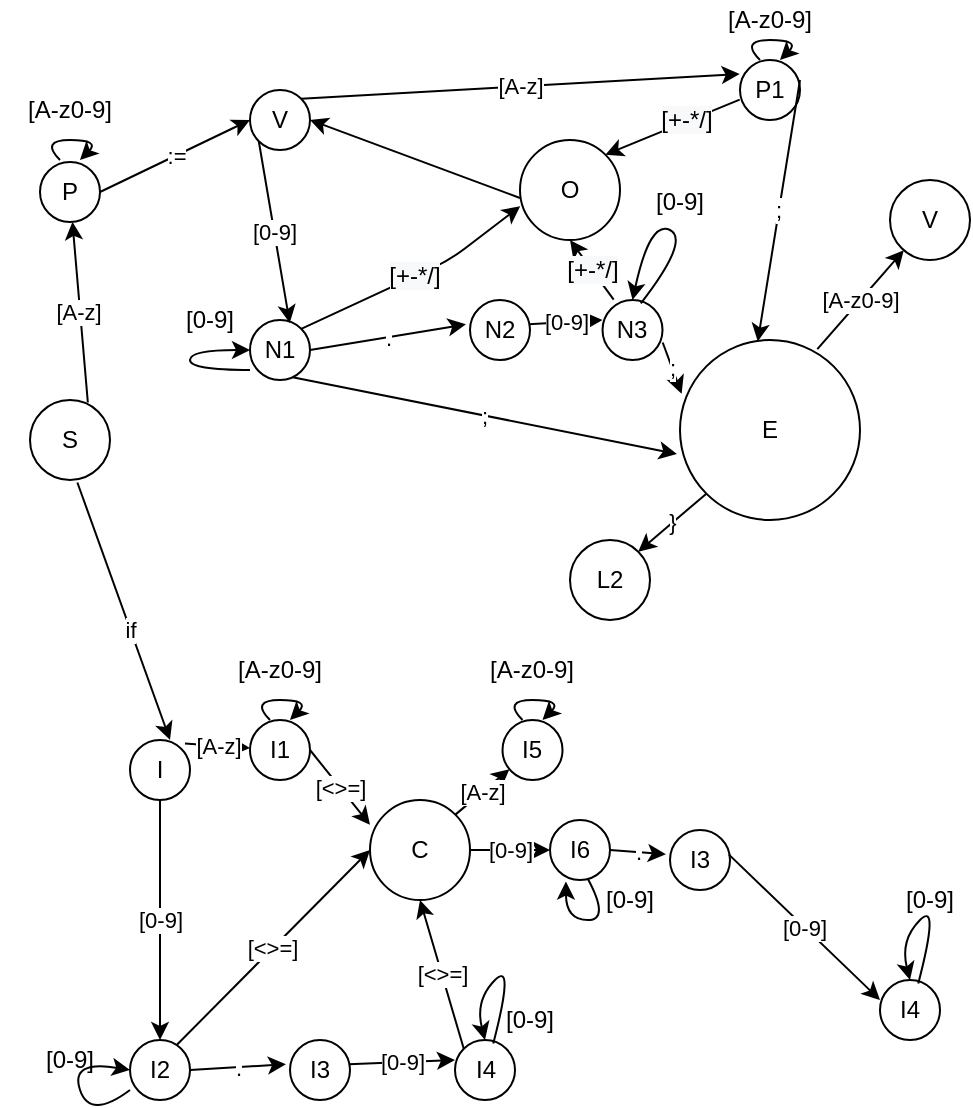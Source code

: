 <mxfile version="14.1.1" type="github">
  <diagram name="Page-1" id="42789a77-a242-8287-6e28-9cd8cfd52e62">
    <mxGraphModel dx="868" dy="450" grid="1" gridSize="10" guides="1" tooltips="1" connect="1" arrows="1" fold="1" page="1" pageScale="1" pageWidth="1100" pageHeight="850" background="#ffffff" math="0" shadow="0">
      <root>
        <mxCell id="0" />
        <mxCell id="1" parent="0" />
        <mxCell id="IyQLddVZmNQbLy9rUTHX-1" value="P" style="ellipse;whiteSpace=wrap;html=1;aspect=fixed;" vertex="1" parent="1">
          <mxGeometry x="205" y="91" width="30" height="30" as="geometry" />
        </mxCell>
        <mxCell id="IyQLddVZmNQbLy9rUTHX-2" value="S" style="ellipse;whiteSpace=wrap;html=1;aspect=fixed;" vertex="1" parent="1">
          <mxGeometry x="200" y="210" width="40" height="40" as="geometry" />
        </mxCell>
        <mxCell id="IyQLddVZmNQbLy9rUTHX-5" value="I" style="ellipse;whiteSpace=wrap;html=1;aspect=fixed;" vertex="1" parent="1">
          <mxGeometry x="250" y="380" width="30" height="30" as="geometry" />
        </mxCell>
        <mxCell id="IyQLddVZmNQbLy9rUTHX-6" value="" style="endArrow=classic;html=1;entryX=0.667;entryY=0;entryDx=0;entryDy=0;entryPerimeter=0;exitX=0.592;exitY=1.031;exitDx=0;exitDy=0;exitPerimeter=0;" edge="1" parent="1" source="IyQLddVZmNQbLy9rUTHX-2" target="IyQLddVZmNQbLy9rUTHX-5">
          <mxGeometry width="50" height="50" relative="1" as="geometry">
            <mxPoint x="220" y="260" as="sourcePoint" />
            <mxPoint x="220" y="520" as="targetPoint" />
          </mxGeometry>
        </mxCell>
        <mxCell id="IyQLddVZmNQbLy9rUTHX-66" value="if" style="edgeLabel;html=1;align=center;verticalAlign=middle;resizable=0;points=[];" vertex="1" connectable="0" parent="IyQLddVZmNQbLy9rUTHX-6">
          <mxGeometry x="0.15" relative="1" as="geometry">
            <mxPoint x="-1" as="offset" />
          </mxGeometry>
        </mxCell>
        <mxCell id="IyQLddVZmNQbLy9rUTHX-7" value="" style="curved=1;endArrow=classic;html=1;" edge="1" parent="1">
          <mxGeometry width="50" height="50" relative="1" as="geometry">
            <mxPoint x="215" y="90" as="sourcePoint" />
            <mxPoint x="225" y="90" as="targetPoint" />
            <Array as="points">
              <mxPoint x="205" y="80" />
              <mxPoint x="235" y="80" />
            </Array>
          </mxGeometry>
        </mxCell>
        <mxCell id="IyQLddVZmNQbLy9rUTHX-8" value="[A-z0-9]" style="text;html=1;strokeColor=none;fillColor=none;align=center;verticalAlign=middle;whiteSpace=wrap;rounded=0;" vertex="1" parent="1">
          <mxGeometry x="185" y="50" width="70" height="30" as="geometry" />
        </mxCell>
        <mxCell id="IyQLddVZmNQbLy9rUTHX-13" value="V" style="ellipse;whiteSpace=wrap;html=1;aspect=fixed;" vertex="1" parent="1">
          <mxGeometry x="310" y="55" width="30" height="30" as="geometry" />
        </mxCell>
        <mxCell id="IyQLddVZmNQbLy9rUTHX-14" value="[A-z]" style="endArrow=classic;html=1;exitX=1;exitY=0;exitDx=0;exitDy=0;entryX=-0.005;entryY=0.232;entryDx=0;entryDy=0;entryPerimeter=0;" edge="1" parent="1" source="IyQLddVZmNQbLy9rUTHX-13" target="IyQLddVZmNQbLy9rUTHX-49">
          <mxGeometry width="50" height="50" relative="1" as="geometry">
            <mxPoint x="400" y="90" as="sourcePoint" />
            <mxPoint x="430" y="60" as="targetPoint" />
          </mxGeometry>
        </mxCell>
        <mxCell id="IyQLddVZmNQbLy9rUTHX-15" value="N1" style="ellipse;whiteSpace=wrap;html=1;aspect=fixed;" vertex="1" parent="1">
          <mxGeometry x="310" y="170" width="30" height="30" as="geometry" />
        </mxCell>
        <mxCell id="IyQLddVZmNQbLy9rUTHX-17" value="N2" style="ellipse;whiteSpace=wrap;html=1;aspect=fixed;" vertex="1" parent="1">
          <mxGeometry x="420" y="160" width="30" height="30" as="geometry" />
        </mxCell>
        <mxCell id="IyQLddVZmNQbLy9rUTHX-23" value="" style="endArrow=classic;html=1;exitX=0.723;exitY=0.031;exitDx=0;exitDy=0;exitPerimeter=0;" edge="1" parent="1" source="IyQLddVZmNQbLy9rUTHX-2" target="IyQLddVZmNQbLy9rUTHX-1">
          <mxGeometry relative="1" as="geometry">
            <mxPoint x="360" y="190" as="sourcePoint" />
            <mxPoint x="460" y="190" as="targetPoint" />
          </mxGeometry>
        </mxCell>
        <mxCell id="IyQLddVZmNQbLy9rUTHX-24" value="[A-z]" style="edgeLabel;resizable=0;html=1;align=center;verticalAlign=middle;" connectable="0" vertex="1" parent="IyQLddVZmNQbLy9rUTHX-23">
          <mxGeometry relative="1" as="geometry">
            <mxPoint x="-1" as="offset" />
          </mxGeometry>
        </mxCell>
        <mxCell id="IyQLddVZmNQbLy9rUTHX-25" value="" style="endArrow=classic;html=1;exitX=1;exitY=0.5;exitDx=0;exitDy=0;entryX=0;entryY=0.5;entryDx=0;entryDy=0;" edge="1" parent="1" source="IyQLddVZmNQbLy9rUTHX-1" target="IyQLddVZmNQbLy9rUTHX-13">
          <mxGeometry relative="1" as="geometry">
            <mxPoint x="330" y="105.76" as="sourcePoint" />
            <mxPoint x="370" y="106" as="targetPoint" />
          </mxGeometry>
        </mxCell>
        <mxCell id="IyQLddVZmNQbLy9rUTHX-26" value=":=" style="edgeLabel;resizable=0;html=1;align=center;verticalAlign=middle;" connectable="0" vertex="1" parent="IyQLddVZmNQbLy9rUTHX-25">
          <mxGeometry relative="1" as="geometry" />
        </mxCell>
        <mxCell id="IyQLddVZmNQbLy9rUTHX-30" value="" style="endArrow=classic;html=1;entryX=0.662;entryY=0.049;entryDx=0;entryDy=0;entryPerimeter=0;exitX=0;exitY=1;exitDx=0;exitDy=0;" edge="1" parent="1" source="IyQLddVZmNQbLy9rUTHX-13" target="IyQLddVZmNQbLy9rUTHX-15">
          <mxGeometry relative="1" as="geometry">
            <mxPoint x="360" y="120" as="sourcePoint" />
            <mxPoint x="460" y="120" as="targetPoint" />
          </mxGeometry>
        </mxCell>
        <mxCell id="IyQLddVZmNQbLy9rUTHX-31" value="[0-9]" style="edgeLabel;resizable=0;html=1;align=center;verticalAlign=middle;" connectable="0" vertex="1" parent="IyQLddVZmNQbLy9rUTHX-30">
          <mxGeometry relative="1" as="geometry" />
        </mxCell>
        <mxCell id="IyQLddVZmNQbLy9rUTHX-32" value="" style="endArrow=classic;html=1;entryX=-0.068;entryY=0.406;entryDx=0;entryDy=0;entryPerimeter=0;exitX=1;exitY=0.5;exitDx=0;exitDy=0;" edge="1" parent="1" source="IyQLddVZmNQbLy9rUTHX-15" target="IyQLddVZmNQbLy9rUTHX-17">
          <mxGeometry relative="1" as="geometry">
            <mxPoint x="360" y="170" as="sourcePoint" />
            <mxPoint x="400" y="170" as="targetPoint" />
          </mxGeometry>
        </mxCell>
        <mxCell id="IyQLddVZmNQbLy9rUTHX-33" value="." style="edgeLabel;resizable=0;html=1;align=center;verticalAlign=middle;" connectable="0" vertex="1" parent="IyQLddVZmNQbLy9rUTHX-32">
          <mxGeometry relative="1" as="geometry" />
        </mxCell>
        <mxCell id="IyQLddVZmNQbLy9rUTHX-34" value="N3" style="ellipse;whiteSpace=wrap;html=1;aspect=fixed;" vertex="1" parent="1">
          <mxGeometry x="486.26" y="160" width="30" height="30" as="geometry" />
        </mxCell>
        <mxCell id="IyQLddVZmNQbLy9rUTHX-36" value="[0-9]" style="endArrow=classic;html=1;entryX=0;entryY=0.333;entryDx=0;entryDy=0;entryPerimeter=0;exitX=0.979;exitY=0.406;exitDx=0;exitDy=0;exitPerimeter=0;" edge="1" parent="1" source="IyQLddVZmNQbLy9rUTHX-17" target="IyQLddVZmNQbLy9rUTHX-34">
          <mxGeometry relative="1" as="geometry">
            <mxPoint x="431" y="169.76" as="sourcePoint" />
            <mxPoint x="490" y="170" as="targetPoint" />
          </mxGeometry>
        </mxCell>
        <mxCell id="IyQLddVZmNQbLy9rUTHX-37" value="&lt;span style=&quot;color: rgba(0 , 0 , 0 , 0) ; font-family: monospace ; font-size: 0px ; background-color: rgb(248 , 249 , 250)&quot;&gt;%3CmxGraphModel%3E%3Croot%3E%3CmxCell%20id%3D%220%22%2F%3E%3CmxCell%20id%3D%221%22%20parent%3D%220%22%2F%3E%3CmxCell%20id%3D%222%22%20value%3D%22%5B0-9%5D%22%20style%3D%22edgeLabel%3Bresizable%3D0%3Bhtml%3D1%3Balign%3Dcenter%3BverticalAlign%3Dmiddle%3B%22%20connectable%3D%220%22%20vertex%3D%221%22%20parent%3D%221%22%3E%3CmxGeometry%20x%3D%22362.164%22%20y%3D%22136.478%22%20as%3D%22geometry%22%2F%3E%3C%2FmxCell%3E%3C%2Froot%3E%3C%2FmxGraphModel%[daf13&lt;/span&gt;" style="edgeLabel;resizable=0;html=1;align=center;verticalAlign=middle;" connectable="0" vertex="1" parent="IyQLddVZmNQbLy9rUTHX-36">
          <mxGeometry relative="1" as="geometry" />
        </mxCell>
        <mxCell id="IyQLddVZmNQbLy9rUTHX-38" value="" style="curved=1;endArrow=classic;html=1;entryX=0;entryY=0.5;entryDx=0;entryDy=0;exitX=0;exitY=0.833;exitDx=0;exitDy=0;exitPerimeter=0;" edge="1" parent="1" source="IyQLddVZmNQbLy9rUTHX-15" target="IyQLddVZmNQbLy9rUTHX-15">
          <mxGeometry width="50" height="50" relative="1" as="geometry">
            <mxPoint x="260" y="190" as="sourcePoint" />
            <mxPoint x="270" y="190" as="targetPoint" />
            <Array as="points">
              <mxPoint x="280" y="195" />
              <mxPoint x="280" y="185" />
            </Array>
          </mxGeometry>
        </mxCell>
        <mxCell id="IyQLddVZmNQbLy9rUTHX-39" value="[0-9]" style="text;html=1;strokeColor=none;fillColor=none;align=center;verticalAlign=middle;whiteSpace=wrap;rounded=0;" vertex="1" parent="1">
          <mxGeometry x="270" y="160" width="40" height="20" as="geometry" />
        </mxCell>
        <mxCell id="IyQLddVZmNQbLy9rUTHX-40" value="[0-9]" style="text;html=1;strokeColor=none;fillColor=none;align=center;verticalAlign=middle;whiteSpace=wrap;rounded=0;" vertex="1" parent="1">
          <mxGeometry x="505" y="101" width="40" height="20" as="geometry" />
        </mxCell>
        <mxCell id="IyQLddVZmNQbLy9rUTHX-41" value="" style="curved=1;endArrow=classic;html=1;exitX=0.638;exitY=0.057;exitDx=0;exitDy=0;entryX=0.5;entryY=0;entryDx=0;entryDy=0;exitPerimeter=0;" edge="1" parent="1" source="IyQLddVZmNQbLy9rUTHX-34" target="IyQLddVZmNQbLy9rUTHX-34">
          <mxGeometry width="50" height="50" relative="1" as="geometry">
            <mxPoint x="515" y="170" as="sourcePoint" />
            <mxPoint x="500" y="180" as="targetPoint" />
            <Array as="points">
              <mxPoint x="530" y="130" />
              <mxPoint x="510" y="120" />
            </Array>
          </mxGeometry>
        </mxCell>
        <mxCell id="IyQLddVZmNQbLy9rUTHX-42" value="O" style="ellipse;whiteSpace=wrap;html=1;aspect=fixed;" vertex="1" parent="1">
          <mxGeometry x="445" y="80" width="50" height="50" as="geometry" />
        </mxCell>
        <mxCell id="IyQLddVZmNQbLy9rUTHX-43" value="&lt;span style=&quot;font-size: 12px ; background-color: rgb(248 , 249 , 250)&quot;&gt;[+-*/]&lt;/span&gt;" style="endArrow=classic;html=1;entryX=0.002;entryY=0.662;entryDx=0;entryDy=0;entryPerimeter=0;exitX=1;exitY=0;exitDx=0;exitDy=0;" edge="1" parent="1" source="IyQLddVZmNQbLy9rUTHX-15" target="IyQLddVZmNQbLy9rUTHX-42">
          <mxGeometry x="-0.02" width="50" height="50" relative="1" as="geometry">
            <mxPoint x="360" y="160" as="sourcePoint" />
            <mxPoint x="440" y="90" as="targetPoint" />
            <Array as="points">
              <mxPoint x="410" y="140" />
            </Array>
            <mxPoint as="offset" />
          </mxGeometry>
        </mxCell>
        <mxCell id="IyQLddVZmNQbLy9rUTHX-45" value="&lt;span style=&quot;color: rgb(0 , 0 , 0) ; font-family: &amp;#34;helvetica&amp;#34; ; font-size: 12px ; font-style: normal ; font-weight: 400 ; letter-spacing: normal ; text-align: center ; text-indent: 0px ; text-transform: none ; word-spacing: 0px ; background-color: rgb(248 , 249 , 250) ; display: inline ; float: none&quot;&gt;[+-*/]&lt;/span&gt;" style="endArrow=classic;html=1;exitX=0.186;exitY=-0.006;exitDx=0;exitDy=0;exitPerimeter=0;entryX=0.5;entryY=1;entryDx=0;entryDy=0;" edge="1" parent="1" source="IyQLddVZmNQbLy9rUTHX-34" target="IyQLddVZmNQbLy9rUTHX-42">
          <mxGeometry width="50" height="50" relative="1" as="geometry">
            <mxPoint x="380" y="180" as="sourcePoint" />
            <mxPoint x="480" y="124" as="targetPoint" />
          </mxGeometry>
        </mxCell>
        <mxCell id="IyQLddVZmNQbLy9rUTHX-49" value="P1" style="ellipse;whiteSpace=wrap;html=1;aspect=fixed;" vertex="1" parent="1">
          <mxGeometry x="555" y="40" width="30" height="30" as="geometry" />
        </mxCell>
        <mxCell id="IyQLddVZmNQbLy9rUTHX-50" value="[A-z0-9]" style="text;html=1;strokeColor=none;fillColor=none;align=center;verticalAlign=middle;whiteSpace=wrap;rounded=0;" vertex="1" parent="1">
          <mxGeometry x="535" y="10" width="70" height="20" as="geometry" />
        </mxCell>
        <mxCell id="IyQLddVZmNQbLy9rUTHX-51" value="" style="curved=1;endArrow=classic;html=1;" edge="1" parent="1">
          <mxGeometry width="50" height="50" relative="1" as="geometry">
            <mxPoint x="565" y="40" as="sourcePoint" />
            <mxPoint x="575" y="40" as="targetPoint" />
            <Array as="points">
              <mxPoint x="555" y="30" />
              <mxPoint x="585" y="30" />
            </Array>
          </mxGeometry>
        </mxCell>
        <mxCell id="IyQLddVZmNQbLy9rUTHX-52" value="&lt;span style=&quot;color: rgb(0 , 0 , 0) ; font-family: &amp;#34;helvetica&amp;#34; ; font-size: 12px ; font-style: normal ; font-weight: 400 ; letter-spacing: normal ; text-align: center ; text-indent: 0px ; text-transform: none ; word-spacing: 0px ; background-color: rgb(248 , 249 , 250) ; display: inline ; float: none&quot;&gt;[+-*/]&lt;/span&gt;" style="endArrow=classic;html=1;exitX=-0.005;exitY=0.66;exitDx=0;exitDy=0;entryX=1;entryY=0;entryDx=0;entryDy=0;exitPerimeter=0;" edge="1" parent="1" source="IyQLddVZmNQbLy9rUTHX-49" target="IyQLddVZmNQbLy9rUTHX-42">
          <mxGeometry x="-0.201" y="-1" width="50" height="50" relative="1" as="geometry">
            <mxPoint x="480.0" y="65.82" as="sourcePoint" />
            <mxPoint x="474.42" y="30" as="targetPoint" />
            <mxPoint as="offset" />
          </mxGeometry>
        </mxCell>
        <mxCell id="IyQLddVZmNQbLy9rUTHX-53" value="" style="endArrow=classic;html=1;exitX=0;exitY=0.58;exitDx=0;exitDy=0;exitPerimeter=0;entryX=1;entryY=0.5;entryDx=0;entryDy=0;" edge="1" parent="1" source="IyQLddVZmNQbLy9rUTHX-42" target="IyQLddVZmNQbLy9rUTHX-13">
          <mxGeometry width="50" height="50" relative="1" as="geometry">
            <mxPoint x="490" y="130" as="sourcePoint" />
            <mxPoint x="400" y="103" as="targetPoint" />
          </mxGeometry>
        </mxCell>
        <mxCell id="IyQLddVZmNQbLy9rUTHX-54" value=";" style="endArrow=classic;html=1;exitX=1;exitY=0.333;exitDx=0;exitDy=0;exitPerimeter=0;entryX=0.432;entryY=0.008;entryDx=0;entryDy=0;entryPerimeter=0;" edge="1" parent="1" source="IyQLddVZmNQbLy9rUTHX-49" target="IyQLddVZmNQbLy9rUTHX-55">
          <mxGeometry width="50" height="50" relative="1" as="geometry">
            <mxPoint x="490" y="140" as="sourcePoint" />
            <mxPoint x="590" y="170" as="targetPoint" />
          </mxGeometry>
        </mxCell>
        <mxCell id="IyQLddVZmNQbLy9rUTHX-55" value="E" style="ellipse;whiteSpace=wrap;html=1;aspect=fixed;" vertex="1" parent="1">
          <mxGeometry x="525" y="180" width="90" height="90" as="geometry" />
        </mxCell>
        <mxCell id="IyQLddVZmNQbLy9rUTHX-57" value=";" style="endArrow=classic;html=1;exitX=1.003;exitY=0.708;exitDx=0;exitDy=0;exitPerimeter=0;entryX=0.009;entryY=0.299;entryDx=0;entryDy=0;entryPerimeter=0;" edge="1" parent="1" source="IyQLddVZmNQbLy9rUTHX-34" target="IyQLddVZmNQbLy9rUTHX-55">
          <mxGeometry width="50" height="50" relative="1" as="geometry">
            <mxPoint x="460" y="49.99" as="sourcePoint" />
            <mxPoint x="560" y="210" as="targetPoint" />
          </mxGeometry>
        </mxCell>
        <mxCell id="IyQLddVZmNQbLy9rUTHX-58" value=";" style="endArrow=classic;html=1;exitX=0.71;exitY=0.954;exitDx=0;exitDy=0;exitPerimeter=0;entryX=-0.017;entryY=0.633;entryDx=0;entryDy=0;entryPerimeter=0;" edge="1" parent="1" source="IyQLddVZmNQbLy9rUTHX-15" target="IyQLddVZmNQbLy9rUTHX-55">
          <mxGeometry width="50" height="50" relative="1" as="geometry">
            <mxPoint x="535.09" y="171.24" as="sourcePoint" />
            <mxPoint x="560" y="220" as="targetPoint" />
          </mxGeometry>
        </mxCell>
        <mxCell id="IyQLddVZmNQbLy9rUTHX-61" value="[A-z0-9]" style="endArrow=classic;html=1;exitX=0.763;exitY=0.051;exitDx=0;exitDy=0;exitPerimeter=0;" edge="1" parent="1" source="IyQLddVZmNQbLy9rUTHX-55" target="IyQLddVZmNQbLy9rUTHX-62">
          <mxGeometry width="50" height="50" relative="1" as="geometry">
            <mxPoint x="620" y="180" as="sourcePoint" />
            <mxPoint x="630" y="140" as="targetPoint" />
          </mxGeometry>
        </mxCell>
        <mxCell id="IyQLddVZmNQbLy9rUTHX-62" value="V" style="ellipse;whiteSpace=wrap;html=1;aspect=fixed;" vertex="1" parent="1">
          <mxGeometry x="630" y="100" width="40" height="40" as="geometry" />
        </mxCell>
        <mxCell id="IyQLddVZmNQbLy9rUTHX-63" value="L2" style="ellipse;whiteSpace=wrap;html=1;aspect=fixed;" vertex="1" parent="1">
          <mxGeometry x="470" y="280" width="40" height="40" as="geometry" />
        </mxCell>
        <mxCell id="IyQLddVZmNQbLy9rUTHX-65" value="}" style="endArrow=classic;html=1;exitX=0;exitY=1;exitDx=0;exitDy=0;entryX=1;entryY=0;entryDx=0;entryDy=0;" edge="1" parent="1" source="IyQLddVZmNQbLy9rUTHX-55" target="IyQLddVZmNQbLy9rUTHX-63">
          <mxGeometry width="50" height="50" relative="1" as="geometry">
            <mxPoint x="603.67" y="194.59" as="sourcePoint" />
            <mxPoint x="646.838" y="145.058" as="targetPoint" />
          </mxGeometry>
        </mxCell>
        <mxCell id="IyQLddVZmNQbLy9rUTHX-67" value="I1" style="ellipse;whiteSpace=wrap;html=1;aspect=fixed;" vertex="1" parent="1">
          <mxGeometry x="310" y="370" width="30" height="30" as="geometry" />
        </mxCell>
        <mxCell id="IyQLddVZmNQbLy9rUTHX-69" value="[A-z]" style="endArrow=classic;html=1;exitX=0.916;exitY=0.057;exitDx=0;exitDy=0;exitPerimeter=0;" edge="1" parent="1" source="IyQLddVZmNQbLy9rUTHX-5" target="IyQLddVZmNQbLy9rUTHX-67">
          <mxGeometry width="50" height="50" relative="1" as="geometry">
            <mxPoint x="380" y="420" as="sourcePoint" />
            <mxPoint x="430" y="370" as="targetPoint" />
          </mxGeometry>
        </mxCell>
        <mxCell id="IyQLddVZmNQbLy9rUTHX-91" value="[0-9]" style="edgeStyle=orthogonalEdgeStyle;rounded=0;orthogonalLoop=1;jettySize=auto;html=1;" edge="1" parent="1" source="IyQLddVZmNQbLy9rUTHX-71" target="IyQLddVZmNQbLy9rUTHX-90">
          <mxGeometry relative="1" as="geometry" />
        </mxCell>
        <mxCell id="IyQLddVZmNQbLy9rUTHX-71" value="C" style="ellipse;whiteSpace=wrap;html=1;aspect=fixed;" vertex="1" parent="1">
          <mxGeometry x="370" y="410" width="50" height="50" as="geometry" />
        </mxCell>
        <mxCell id="IyQLddVZmNQbLy9rUTHX-72" value="" style="curved=1;endArrow=classic;html=1;" edge="1" parent="1">
          <mxGeometry width="50" height="50" relative="1" as="geometry">
            <mxPoint x="320" y="370" as="sourcePoint" />
            <mxPoint x="330" y="370" as="targetPoint" />
            <Array as="points">
              <mxPoint x="310" y="360" />
              <mxPoint x="340" y="360" />
            </Array>
          </mxGeometry>
        </mxCell>
        <mxCell id="IyQLddVZmNQbLy9rUTHX-73" value="[A-z0-9]" style="text;html=1;strokeColor=none;fillColor=none;align=center;verticalAlign=middle;whiteSpace=wrap;rounded=0;" vertex="1" parent="1">
          <mxGeometry x="290" y="330" width="70" height="30" as="geometry" />
        </mxCell>
        <mxCell id="IyQLddVZmNQbLy9rUTHX-74" value="[&amp;lt;&amp;gt;=]" style="endArrow=classic;html=1;exitX=1;exitY=0.5;exitDx=0;exitDy=0;entryX=0;entryY=0.248;entryDx=0;entryDy=0;entryPerimeter=0;" edge="1" parent="1" source="IyQLddVZmNQbLy9rUTHX-67" target="IyQLddVZmNQbLy9rUTHX-71">
          <mxGeometry width="50" height="50" relative="1" as="geometry">
            <mxPoint x="287.48" y="421.71" as="sourcePoint" />
            <mxPoint x="321.944" y="402.385" as="targetPoint" />
          </mxGeometry>
        </mxCell>
        <mxCell id="IyQLddVZmNQbLy9rUTHX-75" value="[&amp;lt;&amp;gt;=]" style="endArrow=classic;html=1;entryX=0;entryY=0.5;entryDx=0;entryDy=0;exitX=0.749;exitY=0.113;exitDx=0;exitDy=0;exitPerimeter=0;" edge="1" parent="1" source="IyQLddVZmNQbLy9rUTHX-76" target="IyQLddVZmNQbLy9rUTHX-71">
          <mxGeometry width="50" height="50" relative="1" as="geometry">
            <mxPoint x="360" y="470" as="sourcePoint" />
            <mxPoint x="380" y="432.4" as="targetPoint" />
          </mxGeometry>
        </mxCell>
        <mxCell id="IyQLddVZmNQbLy9rUTHX-76" value="I2" style="ellipse;whiteSpace=wrap;html=1;aspect=fixed;" vertex="1" parent="1">
          <mxGeometry x="250" y="530" width="30" height="30" as="geometry" />
        </mxCell>
        <mxCell id="IyQLddVZmNQbLy9rUTHX-77" value="I3" style="ellipse;whiteSpace=wrap;html=1;aspect=fixed;" vertex="1" parent="1">
          <mxGeometry x="330" y="530" width="30" height="30" as="geometry" />
        </mxCell>
        <mxCell id="IyQLddVZmNQbLy9rUTHX-78" value="" style="endArrow=classic;html=1;entryX=-0.068;entryY=0.406;entryDx=0;entryDy=0;entryPerimeter=0;exitX=1;exitY=0.5;exitDx=0;exitDy=0;" edge="1" parent="1" source="IyQLddVZmNQbLy9rUTHX-76" target="IyQLddVZmNQbLy9rUTHX-77">
          <mxGeometry relative="1" as="geometry">
            <mxPoint x="275" y="510" as="sourcePoint" />
            <mxPoint x="315" y="510" as="targetPoint" />
          </mxGeometry>
        </mxCell>
        <mxCell id="IyQLddVZmNQbLy9rUTHX-79" value="." style="edgeLabel;resizable=0;html=1;align=center;verticalAlign=middle;" connectable="0" vertex="1" parent="IyQLddVZmNQbLy9rUTHX-78">
          <mxGeometry relative="1" as="geometry" />
        </mxCell>
        <mxCell id="IyQLddVZmNQbLy9rUTHX-80" value="I4" style="ellipse;whiteSpace=wrap;html=1;aspect=fixed;" vertex="1" parent="1">
          <mxGeometry x="412.5" y="530" width="30" height="30" as="geometry" />
        </mxCell>
        <mxCell id="IyQLddVZmNQbLy9rUTHX-81" value="[0-9]" style="endArrow=classic;html=1;entryX=0;entryY=0.333;entryDx=0;entryDy=0;entryPerimeter=0;exitX=0.979;exitY=0.406;exitDx=0;exitDy=0;exitPerimeter=0;" edge="1" parent="1" source="IyQLddVZmNQbLy9rUTHX-77" target="IyQLddVZmNQbLy9rUTHX-80">
          <mxGeometry relative="1" as="geometry">
            <mxPoint x="346" y="509.76" as="sourcePoint" />
            <mxPoint x="405" y="510" as="targetPoint" />
          </mxGeometry>
        </mxCell>
        <mxCell id="IyQLddVZmNQbLy9rUTHX-82" value="&lt;span style=&quot;color: rgba(0 , 0 , 0 , 0) ; font-family: monospace ; font-size: 0px ; background-color: rgb(248 , 249 , 250)&quot;&gt;%3CmxGraphModel%3E%3Croot%3E%3CmxCell%20id%3D%220%22%2F%3E%3CmxCell%20id%3D%221%22%20parent%3D%220%22%2F%3E%3CmxCell%20id%3D%222%22%20value%3D%22%5B0-9%5D%22%20style%3D%22edgeLabel%3Bresizable%3D0%3Bhtml%3D1%3Balign%3Dcenter%3BverticalAlign%3Dmiddle%3B%22%20connectable%3D%220%22%20vertex%3D%221%22%20parent%3D%221%22%3E%3CmxGeometry%20x%3D%22362.164%22%20y%3D%22136.478%22%20as%3D%22geometry%22%2F%3E%3C%2FmxCell%3E%3C%2Froot%3E%3C%2FmxGraphModel%[daf13&lt;/span&gt;" style="edgeLabel;resizable=0;html=1;align=center;verticalAlign=middle;" connectable="0" vertex="1" parent="IyQLddVZmNQbLy9rUTHX-81">
          <mxGeometry relative="1" as="geometry" />
        </mxCell>
        <mxCell id="IyQLddVZmNQbLy9rUTHX-83" value="" style="curved=1;endArrow=classic;html=1;entryX=0;entryY=0.5;entryDx=0;entryDy=0;exitX=0;exitY=0.833;exitDx=0;exitDy=0;exitPerimeter=0;" edge="1" parent="1" source="IyQLddVZmNQbLy9rUTHX-76" target="IyQLddVZmNQbLy9rUTHX-76">
          <mxGeometry width="50" height="50" relative="1" as="geometry">
            <mxPoint x="205" y="570" as="sourcePoint" />
            <mxPoint x="215" y="570" as="targetPoint" />
            <Array as="points">
              <mxPoint x="230" y="570" />
              <mxPoint x="220" y="540" />
            </Array>
          </mxGeometry>
        </mxCell>
        <mxCell id="IyQLddVZmNQbLy9rUTHX-84" value="" style="curved=1;endArrow=classic;html=1;exitX=0.638;exitY=0.057;exitDx=0;exitDy=0;entryX=0.5;entryY=0;entryDx=0;entryDy=0;exitPerimeter=0;" edge="1" parent="1" source="IyQLddVZmNQbLy9rUTHX-80" target="IyQLddVZmNQbLy9rUTHX-80">
          <mxGeometry width="50" height="50" relative="1" as="geometry">
            <mxPoint x="427.5" y="530" as="sourcePoint" />
            <mxPoint x="412.5" y="540" as="targetPoint" />
            <Array as="points">
              <mxPoint x="442.5" y="490" />
              <mxPoint x="422.5" y="510" />
            </Array>
          </mxGeometry>
        </mxCell>
        <mxCell id="IyQLddVZmNQbLy9rUTHX-85" value="[0-9]" style="text;html=1;strokeColor=none;fillColor=none;align=center;verticalAlign=middle;whiteSpace=wrap;rounded=0;" vertex="1" parent="1">
          <mxGeometry x="200" y="530" width="40" height="20" as="geometry" />
        </mxCell>
        <mxCell id="IyQLddVZmNQbLy9rUTHX-86" value="[0-9]" style="endArrow=classic;html=1;exitX=0.5;exitY=1;exitDx=0;exitDy=0;entryX=0.5;entryY=0;entryDx=0;entryDy=0;" edge="1" parent="1" source="IyQLddVZmNQbLy9rUTHX-5" target="IyQLddVZmNQbLy9rUTHX-76">
          <mxGeometry width="50" height="50" relative="1" as="geometry">
            <mxPoint x="380" y="440" as="sourcePoint" />
            <mxPoint x="430" y="390" as="targetPoint" />
          </mxGeometry>
        </mxCell>
        <mxCell id="IyQLddVZmNQbLy9rUTHX-87" value="[&amp;lt;&amp;gt;=]" style="endArrow=classic;html=1;entryX=0.5;entryY=1;entryDx=0;entryDy=0;exitX=0;exitY=0;exitDx=0;exitDy=0;" edge="1" parent="1" source="IyQLddVZmNQbLy9rUTHX-80" target="IyQLddVZmNQbLy9rUTHX-71">
          <mxGeometry width="50" height="50" relative="1" as="geometry">
            <mxPoint x="307.47" y="498.39" as="sourcePoint" />
            <mxPoint x="380.0" y="445" as="targetPoint" />
          </mxGeometry>
        </mxCell>
        <mxCell id="IyQLddVZmNQbLy9rUTHX-89" value="[0-9]" style="text;html=1;strokeColor=none;fillColor=none;align=center;verticalAlign=middle;whiteSpace=wrap;rounded=0;" vertex="1" parent="1">
          <mxGeometry x="430" y="510" width="40" height="20" as="geometry" />
        </mxCell>
        <mxCell id="IyQLddVZmNQbLy9rUTHX-90" value="I6" style="ellipse;whiteSpace=wrap;html=1;aspect=fixed;" vertex="1" parent="1">
          <mxGeometry x="460" y="420" width="30" height="30" as="geometry" />
        </mxCell>
        <mxCell id="IyQLddVZmNQbLy9rUTHX-92" value="I5" style="ellipse;whiteSpace=wrap;html=1;aspect=fixed;" vertex="1" parent="1">
          <mxGeometry x="436.26" y="370" width="30" height="30" as="geometry" />
        </mxCell>
        <mxCell id="IyQLddVZmNQbLy9rUTHX-93" value="[A-z]" style="endArrow=classic;html=1;exitX=1;exitY=0;exitDx=0;exitDy=0;" edge="1" parent="1" target="IyQLddVZmNQbLy9rUTHX-92" source="IyQLddVZmNQbLy9rUTHX-71">
          <mxGeometry width="50" height="50" relative="1" as="geometry">
            <mxPoint x="403.74" y="411.71" as="sourcePoint" />
            <mxPoint x="556.26" y="370" as="targetPoint" />
          </mxGeometry>
        </mxCell>
        <mxCell id="IyQLddVZmNQbLy9rUTHX-94" value="" style="curved=1;endArrow=classic;html=1;" edge="1" parent="1">
          <mxGeometry width="50" height="50" relative="1" as="geometry">
            <mxPoint x="446.26" y="370" as="sourcePoint" />
            <mxPoint x="456.26" y="370" as="targetPoint" />
            <Array as="points">
              <mxPoint x="436.26" y="360" />
              <mxPoint x="466.26" y="360" />
            </Array>
          </mxGeometry>
        </mxCell>
        <mxCell id="IyQLddVZmNQbLy9rUTHX-95" value="[A-z0-9]" style="text;html=1;strokeColor=none;fillColor=none;align=center;verticalAlign=middle;whiteSpace=wrap;rounded=0;" vertex="1" parent="1">
          <mxGeometry x="416.26" y="330" width="70" height="30" as="geometry" />
        </mxCell>
        <mxCell id="IyQLddVZmNQbLy9rUTHX-97" value="I3" style="ellipse;whiteSpace=wrap;html=1;aspect=fixed;" vertex="1" parent="1">
          <mxGeometry x="520" y="425" width="30" height="30" as="geometry" />
        </mxCell>
        <mxCell id="IyQLddVZmNQbLy9rUTHX-98" value="" style="endArrow=classic;html=1;entryX=-0.068;entryY=0.406;entryDx=0;entryDy=0;entryPerimeter=0;exitX=1;exitY=0.5;exitDx=0;exitDy=0;" edge="1" parent="1" source="IyQLddVZmNQbLy9rUTHX-90" target="IyQLddVZmNQbLy9rUTHX-97">
          <mxGeometry relative="1" as="geometry">
            <mxPoint x="515" y="490" as="sourcePoint" />
            <mxPoint x="525" y="500" as="targetPoint" />
          </mxGeometry>
        </mxCell>
        <mxCell id="IyQLddVZmNQbLy9rUTHX-99" value="." style="edgeLabel;resizable=0;html=1;align=center;verticalAlign=middle;" connectable="0" vertex="1" parent="IyQLddVZmNQbLy9rUTHX-98">
          <mxGeometry relative="1" as="geometry" />
        </mxCell>
        <mxCell id="IyQLddVZmNQbLy9rUTHX-100" value="I4" style="ellipse;whiteSpace=wrap;html=1;aspect=fixed;" vertex="1" parent="1">
          <mxGeometry x="625" y="500" width="30" height="30" as="geometry" />
        </mxCell>
        <mxCell id="IyQLddVZmNQbLy9rUTHX-101" value="[0-9]" style="endArrow=classic;html=1;entryX=0;entryY=0.333;entryDx=0;entryDy=0;entryPerimeter=0;exitX=0.979;exitY=0.406;exitDx=0;exitDy=0;exitPerimeter=0;" edge="1" parent="1" source="IyQLddVZmNQbLy9rUTHX-97" target="IyQLddVZmNQbLy9rUTHX-100">
          <mxGeometry relative="1" as="geometry">
            <mxPoint x="556" y="499.76" as="sourcePoint" />
            <mxPoint x="615" y="500" as="targetPoint" />
          </mxGeometry>
        </mxCell>
        <mxCell id="IyQLddVZmNQbLy9rUTHX-102" value="&lt;span style=&quot;color: rgba(0 , 0 , 0 , 0) ; font-family: monospace ; font-size: 0px ; background-color: rgb(248 , 249 , 250)&quot;&gt;%3CmxGraphModel%3E%3Croot%3E%3CmxCell%20id%3D%220%22%2F%3E%3CmxCell%20id%3D%221%22%20parent%3D%220%22%2F%3E%3CmxCell%20id%3D%222%22%20value%3D%22%5B0-9%5D%22%20style%3D%22edgeLabel%3Bresizable%3D0%3Bhtml%3D1%3Balign%3Dcenter%3BverticalAlign%3Dmiddle%3B%22%20connectable%3D%220%22%20vertex%3D%221%22%20parent%3D%221%22%3E%3CmxGeometry%20x%3D%22362.164%22%20y%3D%22136.478%22%20as%3D%22geometry%22%2F%3E%3C%2FmxCell%3E%3C%2Froot%3E%3C%2FmxGraphModel%[daf13&lt;/span&gt;" style="edgeLabel;resizable=0;html=1;align=center;verticalAlign=middle;" connectable="0" vertex="1" parent="IyQLddVZmNQbLy9rUTHX-101">
          <mxGeometry relative="1" as="geometry" />
        </mxCell>
        <mxCell id="IyQLddVZmNQbLy9rUTHX-103" value="" style="curved=1;endArrow=classic;html=1;entryX=0.265;entryY=1.025;entryDx=0;entryDy=0;exitX=0.63;exitY=0.978;exitDx=0;exitDy=0;exitPerimeter=0;entryPerimeter=0;" edge="1" parent="1" source="IyQLddVZmNQbLy9rUTHX-90" target="IyQLddVZmNQbLy9rUTHX-90">
          <mxGeometry width="50" height="50" relative="1" as="geometry">
            <mxPoint x="435" y="510" as="sourcePoint" />
            <mxPoint x="445" y="510" as="targetPoint" />
            <Array as="points">
              <mxPoint x="490" y="470" />
              <mxPoint x="468" y="470" />
            </Array>
          </mxGeometry>
        </mxCell>
        <mxCell id="IyQLddVZmNQbLy9rUTHX-104" value="" style="curved=1;endArrow=classic;html=1;exitX=0.638;exitY=0.057;exitDx=0;exitDy=0;entryX=0.5;entryY=0;entryDx=0;entryDy=0;exitPerimeter=0;" edge="1" parent="1" source="IyQLddVZmNQbLy9rUTHX-100" target="IyQLddVZmNQbLy9rUTHX-100">
          <mxGeometry width="50" height="50" relative="1" as="geometry">
            <mxPoint x="640" y="500" as="sourcePoint" />
            <mxPoint x="625" y="510" as="targetPoint" />
            <Array as="points">
              <mxPoint x="655" y="460" />
              <mxPoint x="635" y="480" />
            </Array>
          </mxGeometry>
        </mxCell>
        <mxCell id="IyQLddVZmNQbLy9rUTHX-105" value="[0-9]" style="text;html=1;strokeColor=none;fillColor=none;align=center;verticalAlign=middle;whiteSpace=wrap;rounded=0;" vertex="1" parent="1">
          <mxGeometry x="630" y="450" width="40" height="20" as="geometry" />
        </mxCell>
        <mxCell id="IyQLddVZmNQbLy9rUTHX-106" value="[0-9]" style="text;html=1;strokeColor=none;fillColor=none;align=center;verticalAlign=middle;whiteSpace=wrap;rounded=0;" vertex="1" parent="1">
          <mxGeometry x="480" y="450" width="40" height="20" as="geometry" />
        </mxCell>
      </root>
    </mxGraphModel>
  </diagram>
</mxfile>
